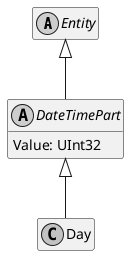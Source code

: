 ﻿@startuml
skinparam monochrome true
hide empty members
skinparam backgroundcolor transparent

abstract class Entity {
}

Entity <|-- DateTimePart

abstract class DateTimePart {
    Value: UInt32
}

DateTimePart <|-- Day

class Day {
}

@enduml
